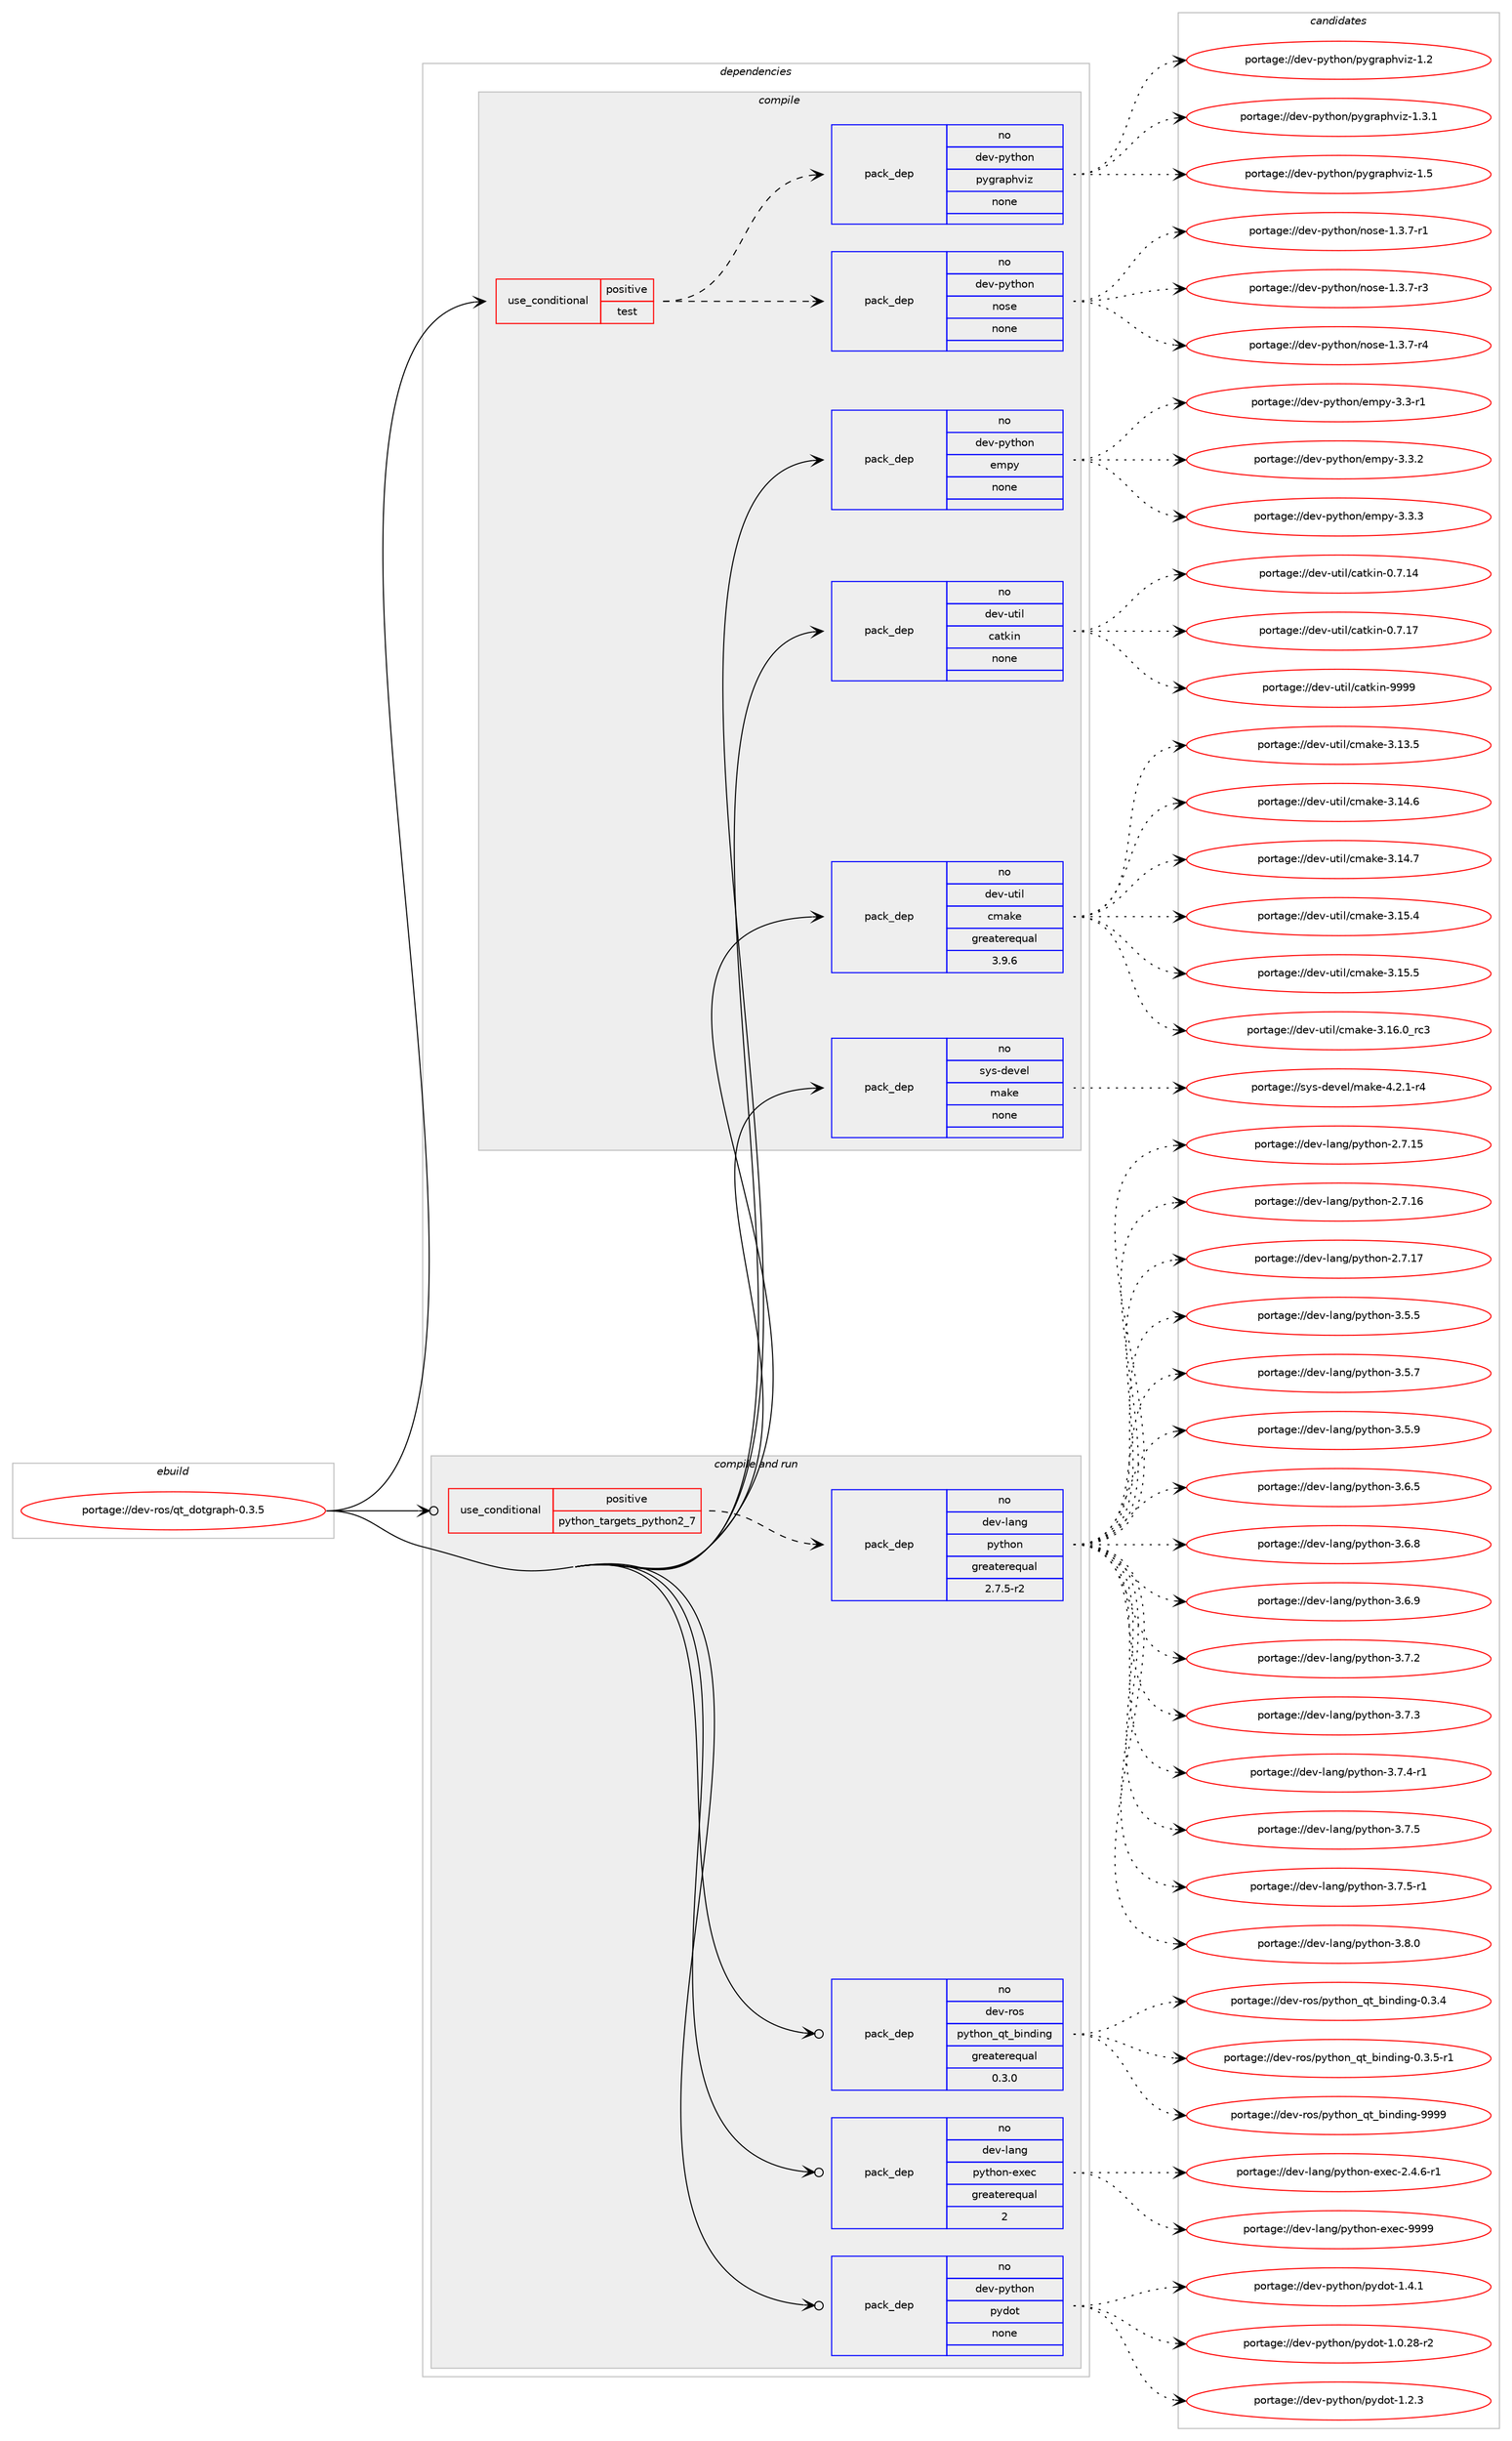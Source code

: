 digraph prolog {

# *************
# Graph options
# *************

newrank=true;
concentrate=true;
compound=true;
graph [rankdir=LR,fontname=Helvetica,fontsize=10,ranksep=1.5];#, ranksep=2.5, nodesep=0.2];
edge  [arrowhead=vee];
node  [fontname=Helvetica,fontsize=10];

# **********
# The ebuild
# **********

subgraph cluster_leftcol {
color=gray;
rank=same;
label=<<i>ebuild</i>>;
id [label="portage://dev-ros/qt_dotgraph-0.3.5", color=red, width=4, href="../dev-ros/qt_dotgraph-0.3.5.svg"];
}

# ****************
# The dependencies
# ****************

subgraph cluster_midcol {
color=gray;
label=<<i>dependencies</i>>;
subgraph cluster_compile {
fillcolor="#eeeeee";
style=filled;
label=<<i>compile</i>>;
subgraph cond43571 {
dependency193836 [label=<<TABLE BORDER="0" CELLBORDER="1" CELLSPACING="0" CELLPADDING="4"><TR><TD ROWSPAN="3" CELLPADDING="10">use_conditional</TD></TR><TR><TD>positive</TD></TR><TR><TD>test</TD></TR></TABLE>>, shape=none, color=red];
subgraph pack146839 {
dependency193837 [label=<<TABLE BORDER="0" CELLBORDER="1" CELLSPACING="0" CELLPADDING="4" WIDTH="220"><TR><TD ROWSPAN="6" CELLPADDING="30">pack_dep</TD></TR><TR><TD WIDTH="110">no</TD></TR><TR><TD>dev-python</TD></TR><TR><TD>nose</TD></TR><TR><TD>none</TD></TR><TR><TD></TD></TR></TABLE>>, shape=none, color=blue];
}
dependency193836:e -> dependency193837:w [weight=20,style="dashed",arrowhead="vee"];
subgraph pack146840 {
dependency193838 [label=<<TABLE BORDER="0" CELLBORDER="1" CELLSPACING="0" CELLPADDING="4" WIDTH="220"><TR><TD ROWSPAN="6" CELLPADDING="30">pack_dep</TD></TR><TR><TD WIDTH="110">no</TD></TR><TR><TD>dev-python</TD></TR><TR><TD>pygraphviz</TD></TR><TR><TD>none</TD></TR><TR><TD></TD></TR></TABLE>>, shape=none, color=blue];
}
dependency193836:e -> dependency193838:w [weight=20,style="dashed",arrowhead="vee"];
}
id:e -> dependency193836:w [weight=20,style="solid",arrowhead="vee"];
subgraph pack146841 {
dependency193839 [label=<<TABLE BORDER="0" CELLBORDER="1" CELLSPACING="0" CELLPADDING="4" WIDTH="220"><TR><TD ROWSPAN="6" CELLPADDING="30">pack_dep</TD></TR><TR><TD WIDTH="110">no</TD></TR><TR><TD>dev-python</TD></TR><TR><TD>empy</TD></TR><TR><TD>none</TD></TR><TR><TD></TD></TR></TABLE>>, shape=none, color=blue];
}
id:e -> dependency193839:w [weight=20,style="solid",arrowhead="vee"];
subgraph pack146842 {
dependency193840 [label=<<TABLE BORDER="0" CELLBORDER="1" CELLSPACING="0" CELLPADDING="4" WIDTH="220"><TR><TD ROWSPAN="6" CELLPADDING="30">pack_dep</TD></TR><TR><TD WIDTH="110">no</TD></TR><TR><TD>dev-util</TD></TR><TR><TD>catkin</TD></TR><TR><TD>none</TD></TR><TR><TD></TD></TR></TABLE>>, shape=none, color=blue];
}
id:e -> dependency193840:w [weight=20,style="solid",arrowhead="vee"];
subgraph pack146843 {
dependency193841 [label=<<TABLE BORDER="0" CELLBORDER="1" CELLSPACING="0" CELLPADDING="4" WIDTH="220"><TR><TD ROWSPAN="6" CELLPADDING="30">pack_dep</TD></TR><TR><TD WIDTH="110">no</TD></TR><TR><TD>dev-util</TD></TR><TR><TD>cmake</TD></TR><TR><TD>greaterequal</TD></TR><TR><TD>3.9.6</TD></TR></TABLE>>, shape=none, color=blue];
}
id:e -> dependency193841:w [weight=20,style="solid",arrowhead="vee"];
subgraph pack146844 {
dependency193842 [label=<<TABLE BORDER="0" CELLBORDER="1" CELLSPACING="0" CELLPADDING="4" WIDTH="220"><TR><TD ROWSPAN="6" CELLPADDING="30">pack_dep</TD></TR><TR><TD WIDTH="110">no</TD></TR><TR><TD>sys-devel</TD></TR><TR><TD>make</TD></TR><TR><TD>none</TD></TR><TR><TD></TD></TR></TABLE>>, shape=none, color=blue];
}
id:e -> dependency193842:w [weight=20,style="solid",arrowhead="vee"];
}
subgraph cluster_compileandrun {
fillcolor="#eeeeee";
style=filled;
label=<<i>compile and run</i>>;
subgraph cond43572 {
dependency193843 [label=<<TABLE BORDER="0" CELLBORDER="1" CELLSPACING="0" CELLPADDING="4"><TR><TD ROWSPAN="3" CELLPADDING="10">use_conditional</TD></TR><TR><TD>positive</TD></TR><TR><TD>python_targets_python2_7</TD></TR></TABLE>>, shape=none, color=red];
subgraph pack146845 {
dependency193844 [label=<<TABLE BORDER="0" CELLBORDER="1" CELLSPACING="0" CELLPADDING="4" WIDTH="220"><TR><TD ROWSPAN="6" CELLPADDING="30">pack_dep</TD></TR><TR><TD WIDTH="110">no</TD></TR><TR><TD>dev-lang</TD></TR><TR><TD>python</TD></TR><TR><TD>greaterequal</TD></TR><TR><TD>2.7.5-r2</TD></TR></TABLE>>, shape=none, color=blue];
}
dependency193843:e -> dependency193844:w [weight=20,style="dashed",arrowhead="vee"];
}
id:e -> dependency193843:w [weight=20,style="solid",arrowhead="odotvee"];
subgraph pack146846 {
dependency193845 [label=<<TABLE BORDER="0" CELLBORDER="1" CELLSPACING="0" CELLPADDING="4" WIDTH="220"><TR><TD ROWSPAN="6" CELLPADDING="30">pack_dep</TD></TR><TR><TD WIDTH="110">no</TD></TR><TR><TD>dev-lang</TD></TR><TR><TD>python-exec</TD></TR><TR><TD>greaterequal</TD></TR><TR><TD>2</TD></TR></TABLE>>, shape=none, color=blue];
}
id:e -> dependency193845:w [weight=20,style="solid",arrowhead="odotvee"];
subgraph pack146847 {
dependency193846 [label=<<TABLE BORDER="0" CELLBORDER="1" CELLSPACING="0" CELLPADDING="4" WIDTH="220"><TR><TD ROWSPAN="6" CELLPADDING="30">pack_dep</TD></TR><TR><TD WIDTH="110">no</TD></TR><TR><TD>dev-python</TD></TR><TR><TD>pydot</TD></TR><TR><TD>none</TD></TR><TR><TD></TD></TR></TABLE>>, shape=none, color=blue];
}
id:e -> dependency193846:w [weight=20,style="solid",arrowhead="odotvee"];
subgraph pack146848 {
dependency193847 [label=<<TABLE BORDER="0" CELLBORDER="1" CELLSPACING="0" CELLPADDING="4" WIDTH="220"><TR><TD ROWSPAN="6" CELLPADDING="30">pack_dep</TD></TR><TR><TD WIDTH="110">no</TD></TR><TR><TD>dev-ros</TD></TR><TR><TD>python_qt_binding</TD></TR><TR><TD>greaterequal</TD></TR><TR><TD>0.3.0</TD></TR></TABLE>>, shape=none, color=blue];
}
id:e -> dependency193847:w [weight=20,style="solid",arrowhead="odotvee"];
}
subgraph cluster_run {
fillcolor="#eeeeee";
style=filled;
label=<<i>run</i>>;
}
}

# **************
# The candidates
# **************

subgraph cluster_choices {
rank=same;
color=gray;
label=<<i>candidates</i>>;

subgraph choice146839 {
color=black;
nodesep=1;
choiceportage10010111845112121116104111110471101111151014549465146554511449 [label="portage://dev-python/nose-1.3.7-r1", color=red, width=4,href="../dev-python/nose-1.3.7-r1.svg"];
choiceportage10010111845112121116104111110471101111151014549465146554511451 [label="portage://dev-python/nose-1.3.7-r3", color=red, width=4,href="../dev-python/nose-1.3.7-r3.svg"];
choiceportage10010111845112121116104111110471101111151014549465146554511452 [label="portage://dev-python/nose-1.3.7-r4", color=red, width=4,href="../dev-python/nose-1.3.7-r4.svg"];
dependency193837:e -> choiceportage10010111845112121116104111110471101111151014549465146554511449:w [style=dotted,weight="100"];
dependency193837:e -> choiceportage10010111845112121116104111110471101111151014549465146554511451:w [style=dotted,weight="100"];
dependency193837:e -> choiceportage10010111845112121116104111110471101111151014549465146554511452:w [style=dotted,weight="100"];
}
subgraph choice146840 {
color=black;
nodesep=1;
choiceportage10010111845112121116104111110471121211031149711210411810512245494650 [label="portage://dev-python/pygraphviz-1.2", color=red, width=4,href="../dev-python/pygraphviz-1.2.svg"];
choiceportage100101118451121211161041111104711212110311497112104118105122454946514649 [label="portage://dev-python/pygraphviz-1.3.1", color=red, width=4,href="../dev-python/pygraphviz-1.3.1.svg"];
choiceportage10010111845112121116104111110471121211031149711210411810512245494653 [label="portage://dev-python/pygraphviz-1.5", color=red, width=4,href="../dev-python/pygraphviz-1.5.svg"];
dependency193838:e -> choiceportage10010111845112121116104111110471121211031149711210411810512245494650:w [style=dotted,weight="100"];
dependency193838:e -> choiceportage100101118451121211161041111104711212110311497112104118105122454946514649:w [style=dotted,weight="100"];
dependency193838:e -> choiceportage10010111845112121116104111110471121211031149711210411810512245494653:w [style=dotted,weight="100"];
}
subgraph choice146841 {
color=black;
nodesep=1;
choiceportage1001011184511212111610411111047101109112121455146514511449 [label="portage://dev-python/empy-3.3-r1", color=red, width=4,href="../dev-python/empy-3.3-r1.svg"];
choiceportage1001011184511212111610411111047101109112121455146514650 [label="portage://dev-python/empy-3.3.2", color=red, width=4,href="../dev-python/empy-3.3.2.svg"];
choiceportage1001011184511212111610411111047101109112121455146514651 [label="portage://dev-python/empy-3.3.3", color=red, width=4,href="../dev-python/empy-3.3.3.svg"];
dependency193839:e -> choiceportage1001011184511212111610411111047101109112121455146514511449:w [style=dotted,weight="100"];
dependency193839:e -> choiceportage1001011184511212111610411111047101109112121455146514650:w [style=dotted,weight="100"];
dependency193839:e -> choiceportage1001011184511212111610411111047101109112121455146514651:w [style=dotted,weight="100"];
}
subgraph choice146842 {
color=black;
nodesep=1;
choiceportage1001011184511711610510847999711610710511045484655464952 [label="portage://dev-util/catkin-0.7.14", color=red, width=4,href="../dev-util/catkin-0.7.14.svg"];
choiceportage1001011184511711610510847999711610710511045484655464955 [label="portage://dev-util/catkin-0.7.17", color=red, width=4,href="../dev-util/catkin-0.7.17.svg"];
choiceportage100101118451171161051084799971161071051104557575757 [label="portage://dev-util/catkin-9999", color=red, width=4,href="../dev-util/catkin-9999.svg"];
dependency193840:e -> choiceportage1001011184511711610510847999711610710511045484655464952:w [style=dotted,weight="100"];
dependency193840:e -> choiceportage1001011184511711610510847999711610710511045484655464955:w [style=dotted,weight="100"];
dependency193840:e -> choiceportage100101118451171161051084799971161071051104557575757:w [style=dotted,weight="100"];
}
subgraph choice146843 {
color=black;
nodesep=1;
choiceportage1001011184511711610510847991099710710145514649514653 [label="portage://dev-util/cmake-3.13.5", color=red, width=4,href="../dev-util/cmake-3.13.5.svg"];
choiceportage1001011184511711610510847991099710710145514649524654 [label="portage://dev-util/cmake-3.14.6", color=red, width=4,href="../dev-util/cmake-3.14.6.svg"];
choiceportage1001011184511711610510847991099710710145514649524655 [label="portage://dev-util/cmake-3.14.7", color=red, width=4,href="../dev-util/cmake-3.14.7.svg"];
choiceportage1001011184511711610510847991099710710145514649534652 [label="portage://dev-util/cmake-3.15.4", color=red, width=4,href="../dev-util/cmake-3.15.4.svg"];
choiceportage1001011184511711610510847991099710710145514649534653 [label="portage://dev-util/cmake-3.15.5", color=red, width=4,href="../dev-util/cmake-3.15.5.svg"];
choiceportage1001011184511711610510847991099710710145514649544648951149951 [label="portage://dev-util/cmake-3.16.0_rc3", color=red, width=4,href="../dev-util/cmake-3.16.0_rc3.svg"];
dependency193841:e -> choiceportage1001011184511711610510847991099710710145514649514653:w [style=dotted,weight="100"];
dependency193841:e -> choiceportage1001011184511711610510847991099710710145514649524654:w [style=dotted,weight="100"];
dependency193841:e -> choiceportage1001011184511711610510847991099710710145514649524655:w [style=dotted,weight="100"];
dependency193841:e -> choiceportage1001011184511711610510847991099710710145514649534652:w [style=dotted,weight="100"];
dependency193841:e -> choiceportage1001011184511711610510847991099710710145514649534653:w [style=dotted,weight="100"];
dependency193841:e -> choiceportage1001011184511711610510847991099710710145514649544648951149951:w [style=dotted,weight="100"];
}
subgraph choice146844 {
color=black;
nodesep=1;
choiceportage1151211154510010111810110847109971071014552465046494511452 [label="portage://sys-devel/make-4.2.1-r4", color=red, width=4,href="../sys-devel/make-4.2.1-r4.svg"];
dependency193842:e -> choiceportage1151211154510010111810110847109971071014552465046494511452:w [style=dotted,weight="100"];
}
subgraph choice146845 {
color=black;
nodesep=1;
choiceportage10010111845108971101034711212111610411111045504655464953 [label="portage://dev-lang/python-2.7.15", color=red, width=4,href="../dev-lang/python-2.7.15.svg"];
choiceportage10010111845108971101034711212111610411111045504655464954 [label="portage://dev-lang/python-2.7.16", color=red, width=4,href="../dev-lang/python-2.7.16.svg"];
choiceportage10010111845108971101034711212111610411111045504655464955 [label="portage://dev-lang/python-2.7.17", color=red, width=4,href="../dev-lang/python-2.7.17.svg"];
choiceportage100101118451089711010347112121116104111110455146534653 [label="portage://dev-lang/python-3.5.5", color=red, width=4,href="../dev-lang/python-3.5.5.svg"];
choiceportage100101118451089711010347112121116104111110455146534655 [label="portage://dev-lang/python-3.5.7", color=red, width=4,href="../dev-lang/python-3.5.7.svg"];
choiceportage100101118451089711010347112121116104111110455146534657 [label="portage://dev-lang/python-3.5.9", color=red, width=4,href="../dev-lang/python-3.5.9.svg"];
choiceportage100101118451089711010347112121116104111110455146544653 [label="portage://dev-lang/python-3.6.5", color=red, width=4,href="../dev-lang/python-3.6.5.svg"];
choiceportage100101118451089711010347112121116104111110455146544656 [label="portage://dev-lang/python-3.6.8", color=red, width=4,href="../dev-lang/python-3.6.8.svg"];
choiceportage100101118451089711010347112121116104111110455146544657 [label="portage://dev-lang/python-3.6.9", color=red, width=4,href="../dev-lang/python-3.6.9.svg"];
choiceportage100101118451089711010347112121116104111110455146554650 [label="portage://dev-lang/python-3.7.2", color=red, width=4,href="../dev-lang/python-3.7.2.svg"];
choiceportage100101118451089711010347112121116104111110455146554651 [label="portage://dev-lang/python-3.7.3", color=red, width=4,href="../dev-lang/python-3.7.3.svg"];
choiceportage1001011184510897110103471121211161041111104551465546524511449 [label="portage://dev-lang/python-3.7.4-r1", color=red, width=4,href="../dev-lang/python-3.7.4-r1.svg"];
choiceportage100101118451089711010347112121116104111110455146554653 [label="portage://dev-lang/python-3.7.5", color=red, width=4,href="../dev-lang/python-3.7.5.svg"];
choiceportage1001011184510897110103471121211161041111104551465546534511449 [label="portage://dev-lang/python-3.7.5-r1", color=red, width=4,href="../dev-lang/python-3.7.5-r1.svg"];
choiceportage100101118451089711010347112121116104111110455146564648 [label="portage://dev-lang/python-3.8.0", color=red, width=4,href="../dev-lang/python-3.8.0.svg"];
dependency193844:e -> choiceportage10010111845108971101034711212111610411111045504655464953:w [style=dotted,weight="100"];
dependency193844:e -> choiceportage10010111845108971101034711212111610411111045504655464954:w [style=dotted,weight="100"];
dependency193844:e -> choiceportage10010111845108971101034711212111610411111045504655464955:w [style=dotted,weight="100"];
dependency193844:e -> choiceportage100101118451089711010347112121116104111110455146534653:w [style=dotted,weight="100"];
dependency193844:e -> choiceportage100101118451089711010347112121116104111110455146534655:w [style=dotted,weight="100"];
dependency193844:e -> choiceportage100101118451089711010347112121116104111110455146534657:w [style=dotted,weight="100"];
dependency193844:e -> choiceportage100101118451089711010347112121116104111110455146544653:w [style=dotted,weight="100"];
dependency193844:e -> choiceportage100101118451089711010347112121116104111110455146544656:w [style=dotted,weight="100"];
dependency193844:e -> choiceportage100101118451089711010347112121116104111110455146544657:w [style=dotted,weight="100"];
dependency193844:e -> choiceportage100101118451089711010347112121116104111110455146554650:w [style=dotted,weight="100"];
dependency193844:e -> choiceportage100101118451089711010347112121116104111110455146554651:w [style=dotted,weight="100"];
dependency193844:e -> choiceportage1001011184510897110103471121211161041111104551465546524511449:w [style=dotted,weight="100"];
dependency193844:e -> choiceportage100101118451089711010347112121116104111110455146554653:w [style=dotted,weight="100"];
dependency193844:e -> choiceportage1001011184510897110103471121211161041111104551465546534511449:w [style=dotted,weight="100"];
dependency193844:e -> choiceportage100101118451089711010347112121116104111110455146564648:w [style=dotted,weight="100"];
}
subgraph choice146846 {
color=black;
nodesep=1;
choiceportage10010111845108971101034711212111610411111045101120101994550465246544511449 [label="portage://dev-lang/python-exec-2.4.6-r1", color=red, width=4,href="../dev-lang/python-exec-2.4.6-r1.svg"];
choiceportage10010111845108971101034711212111610411111045101120101994557575757 [label="portage://dev-lang/python-exec-9999", color=red, width=4,href="../dev-lang/python-exec-9999.svg"];
dependency193845:e -> choiceportage10010111845108971101034711212111610411111045101120101994550465246544511449:w [style=dotted,weight="100"];
dependency193845:e -> choiceportage10010111845108971101034711212111610411111045101120101994557575757:w [style=dotted,weight="100"];
}
subgraph choice146847 {
color=black;
nodesep=1;
choiceportage1001011184511212111610411111047112121100111116454946484650564511450 [label="portage://dev-python/pydot-1.0.28-r2", color=red, width=4,href="../dev-python/pydot-1.0.28-r2.svg"];
choiceportage1001011184511212111610411111047112121100111116454946504651 [label="portage://dev-python/pydot-1.2.3", color=red, width=4,href="../dev-python/pydot-1.2.3.svg"];
choiceportage1001011184511212111610411111047112121100111116454946524649 [label="portage://dev-python/pydot-1.4.1", color=red, width=4,href="../dev-python/pydot-1.4.1.svg"];
dependency193846:e -> choiceportage1001011184511212111610411111047112121100111116454946484650564511450:w [style=dotted,weight="100"];
dependency193846:e -> choiceportage1001011184511212111610411111047112121100111116454946504651:w [style=dotted,weight="100"];
dependency193846:e -> choiceportage1001011184511212111610411111047112121100111116454946524649:w [style=dotted,weight="100"];
}
subgraph choice146848 {
color=black;
nodesep=1;
choiceportage1001011184511411111547112121116104111110951131169598105110100105110103454846514652 [label="portage://dev-ros/python_qt_binding-0.3.4", color=red, width=4,href="../dev-ros/python_qt_binding-0.3.4.svg"];
choiceportage10010111845114111115471121211161041111109511311695981051101001051101034548465146534511449 [label="portage://dev-ros/python_qt_binding-0.3.5-r1", color=red, width=4,href="../dev-ros/python_qt_binding-0.3.5-r1.svg"];
choiceportage10010111845114111115471121211161041111109511311695981051101001051101034557575757 [label="portage://dev-ros/python_qt_binding-9999", color=red, width=4,href="../dev-ros/python_qt_binding-9999.svg"];
dependency193847:e -> choiceportage1001011184511411111547112121116104111110951131169598105110100105110103454846514652:w [style=dotted,weight="100"];
dependency193847:e -> choiceportage10010111845114111115471121211161041111109511311695981051101001051101034548465146534511449:w [style=dotted,weight="100"];
dependency193847:e -> choiceportage10010111845114111115471121211161041111109511311695981051101001051101034557575757:w [style=dotted,weight="100"];
}
}

}

